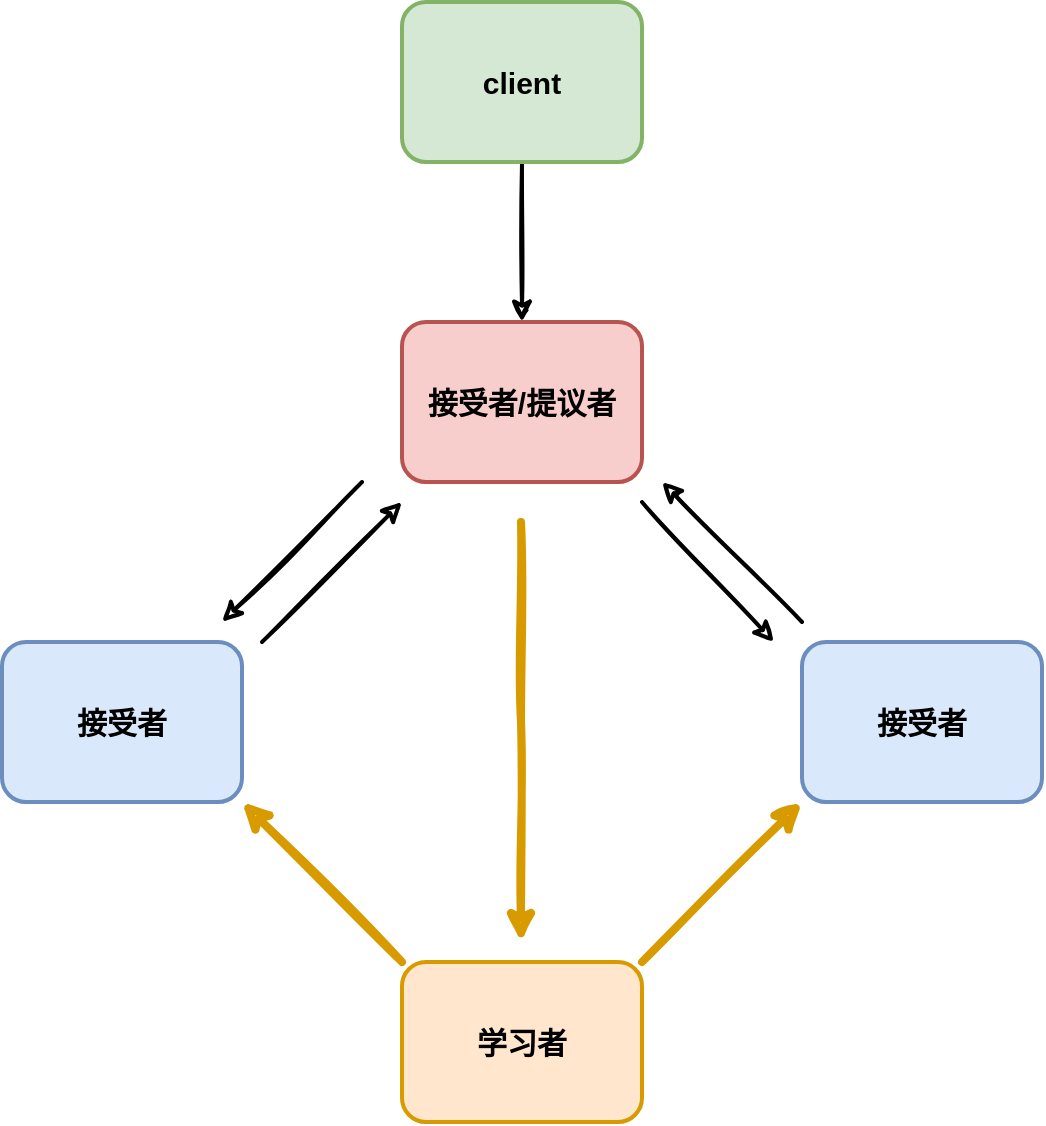 <mxfile version="20.6.0" type="github">
  <diagram id="ibspxNUeYR8Sr7Iqr9Nt" name="第 1 页">
    <mxGraphModel dx="1773" dy="1760" grid="1" gridSize="10" guides="1" tooltips="1" connect="1" arrows="1" fold="1" page="1" pageScale="1" pageWidth="827" pageHeight="1169" math="0" shadow="0">
      <root>
        <mxCell id="0" />
        <mxCell id="1" parent="0" />
        <mxCell id="4lWHuPYtFggUdT9GiCiC-9" style="edgeStyle=orthogonalEdgeStyle;rounded=0;orthogonalLoop=1;jettySize=auto;html=1;fontSize=15;sketch=1;strokeWidth=4;fillColor=#ffe6cc;strokeColor=#d79b00;" edge="1" parent="1">
          <mxGeometry relative="1" as="geometry">
            <mxPoint x="259.5" y="220" as="sourcePoint" />
            <mxPoint x="259.5" y="430" as="targetPoint" />
            <Array as="points">
              <mxPoint x="259.5" y="320" />
              <mxPoint x="259.5" y="320" />
            </Array>
          </mxGeometry>
        </mxCell>
        <mxCell id="4lWHuPYtFggUdT9GiCiC-1" value="接受者/提议者" style="rounded=1;whiteSpace=wrap;html=1;strokeWidth=2;fillWeight=4;hachureGap=8;hachureAngle=45;fillColor=#f8cecc;sketch=0;strokeColor=#b85450;fontSize=15;fontStyle=1" vertex="1" parent="1">
          <mxGeometry x="200" y="120" width="120" height="80" as="geometry" />
        </mxCell>
        <mxCell id="4lWHuPYtFggUdT9GiCiC-2" value="接受者" style="rounded=1;whiteSpace=wrap;html=1;strokeWidth=2;fillWeight=4;hachureGap=8;hachureAngle=45;fillColor=#dae8fc;sketch=0;strokeColor=#6c8ebf;fontSize=15;fontStyle=1" vertex="1" parent="1">
          <mxGeometry x="400" y="280" width="120" height="80" as="geometry" />
        </mxCell>
        <mxCell id="4lWHuPYtFggUdT9GiCiC-3" value="接受者" style="rounded=1;whiteSpace=wrap;html=1;strokeWidth=2;fillWeight=4;hachureGap=8;hachureAngle=45;fillColor=#dae8fc;sketch=0;strokeColor=#6c8ebf;fontSize=15;fontStyle=1" vertex="1" parent="1">
          <mxGeometry y="280" width="120" height="80" as="geometry" />
        </mxCell>
        <mxCell id="4lWHuPYtFggUdT9GiCiC-6" style="edgeStyle=orthogonalEdgeStyle;rounded=0;orthogonalLoop=1;jettySize=auto;html=1;entryX=0.5;entryY=0;entryDx=0;entryDy=0;fontSize=15;strokeWidth=2;sketch=1;" edge="1" parent="1" source="4lWHuPYtFggUdT9GiCiC-5" target="4lWHuPYtFggUdT9GiCiC-1">
          <mxGeometry relative="1" as="geometry" />
        </mxCell>
        <mxCell id="4lWHuPYtFggUdT9GiCiC-5" value="client" style="rounded=1;whiteSpace=wrap;html=1;strokeWidth=2;fillWeight=4;hachureGap=8;hachureAngle=45;fillColor=#d5e8d4;sketch=0;strokeColor=#82b366;fontSize=15;fontStyle=1" vertex="1" parent="1">
          <mxGeometry x="200" y="-40" width="120" height="80" as="geometry" />
        </mxCell>
        <mxCell id="4lWHuPYtFggUdT9GiCiC-8" value="学习者" style="rounded=1;whiteSpace=wrap;html=1;strokeWidth=2;fillWeight=4;hachureGap=8;hachureAngle=45;fillColor=#ffe6cc;sketch=0;strokeColor=#d79b00;fontSize=15;fontStyle=1" vertex="1" parent="1">
          <mxGeometry x="200" y="440" width="120" height="80" as="geometry" />
        </mxCell>
        <mxCell id="4lWHuPYtFggUdT9GiCiC-12" value="" style="endArrow=classic;html=1;rounded=0;fontSize=15;strokeWidth=2;sketch=1;" edge="1" parent="1">
          <mxGeometry width="50" height="50" relative="1" as="geometry">
            <mxPoint x="180" y="200" as="sourcePoint" />
            <mxPoint x="110" y="270" as="targetPoint" />
          </mxGeometry>
        </mxCell>
        <mxCell id="4lWHuPYtFggUdT9GiCiC-14" value="" style="endArrow=classic;html=1;rounded=0;fontSize=15;exitX=0;exitY=0;exitDx=0;exitDy=0;entryX=1;entryY=1;entryDx=0;entryDy=0;strokeWidth=4;sketch=1;fillColor=#ffe6cc;strokeColor=#d79b00;" edge="1" parent="1" source="4lWHuPYtFggUdT9GiCiC-8" target="4lWHuPYtFggUdT9GiCiC-3">
          <mxGeometry width="50" height="50" relative="1" as="geometry">
            <mxPoint x="20" y="500" as="sourcePoint" />
            <mxPoint x="70" y="450" as="targetPoint" />
          </mxGeometry>
        </mxCell>
        <mxCell id="4lWHuPYtFggUdT9GiCiC-15" value="" style="endArrow=classic;html=1;rounded=0;fontSize=15;entryX=0;entryY=1;entryDx=0;entryDy=0;strokeWidth=4;sketch=1;exitX=1;exitY=0;exitDx=0;exitDy=0;fillColor=#ffe6cc;strokeColor=#d79b00;" edge="1" parent="1" source="4lWHuPYtFggUdT9GiCiC-8" target="4lWHuPYtFggUdT9GiCiC-2">
          <mxGeometry width="50" height="50" relative="1" as="geometry">
            <mxPoint x="130" y="370" as="sourcePoint" />
            <mxPoint x="210" y="450" as="targetPoint" />
          </mxGeometry>
        </mxCell>
        <mxCell id="4lWHuPYtFggUdT9GiCiC-33" value="" style="endArrow=classic;html=1;rounded=0;fontSize=15;strokeWidth=2;sketch=1;" edge="1" parent="1">
          <mxGeometry width="50" height="50" relative="1" as="geometry">
            <mxPoint x="130" y="280" as="sourcePoint" />
            <mxPoint x="200" y="210" as="targetPoint" />
          </mxGeometry>
        </mxCell>
        <mxCell id="4lWHuPYtFggUdT9GiCiC-34" value="" style="endArrow=classic;html=1;rounded=0;fontSize=15;strokeWidth=2;sketch=1;" edge="1" parent="1">
          <mxGeometry width="50" height="50" relative="1" as="geometry">
            <mxPoint x="320" y="210" as="sourcePoint" />
            <mxPoint x="386" y="280" as="targetPoint" />
          </mxGeometry>
        </mxCell>
        <mxCell id="4lWHuPYtFggUdT9GiCiC-35" value="" style="endArrow=classic;html=1;rounded=0;fontSize=15;strokeWidth=2;sketch=1;" edge="1" parent="1">
          <mxGeometry width="50" height="50" relative="1" as="geometry">
            <mxPoint x="400" y="270" as="sourcePoint" />
            <mxPoint x="330" y="200" as="targetPoint" />
          </mxGeometry>
        </mxCell>
      </root>
    </mxGraphModel>
  </diagram>
</mxfile>
